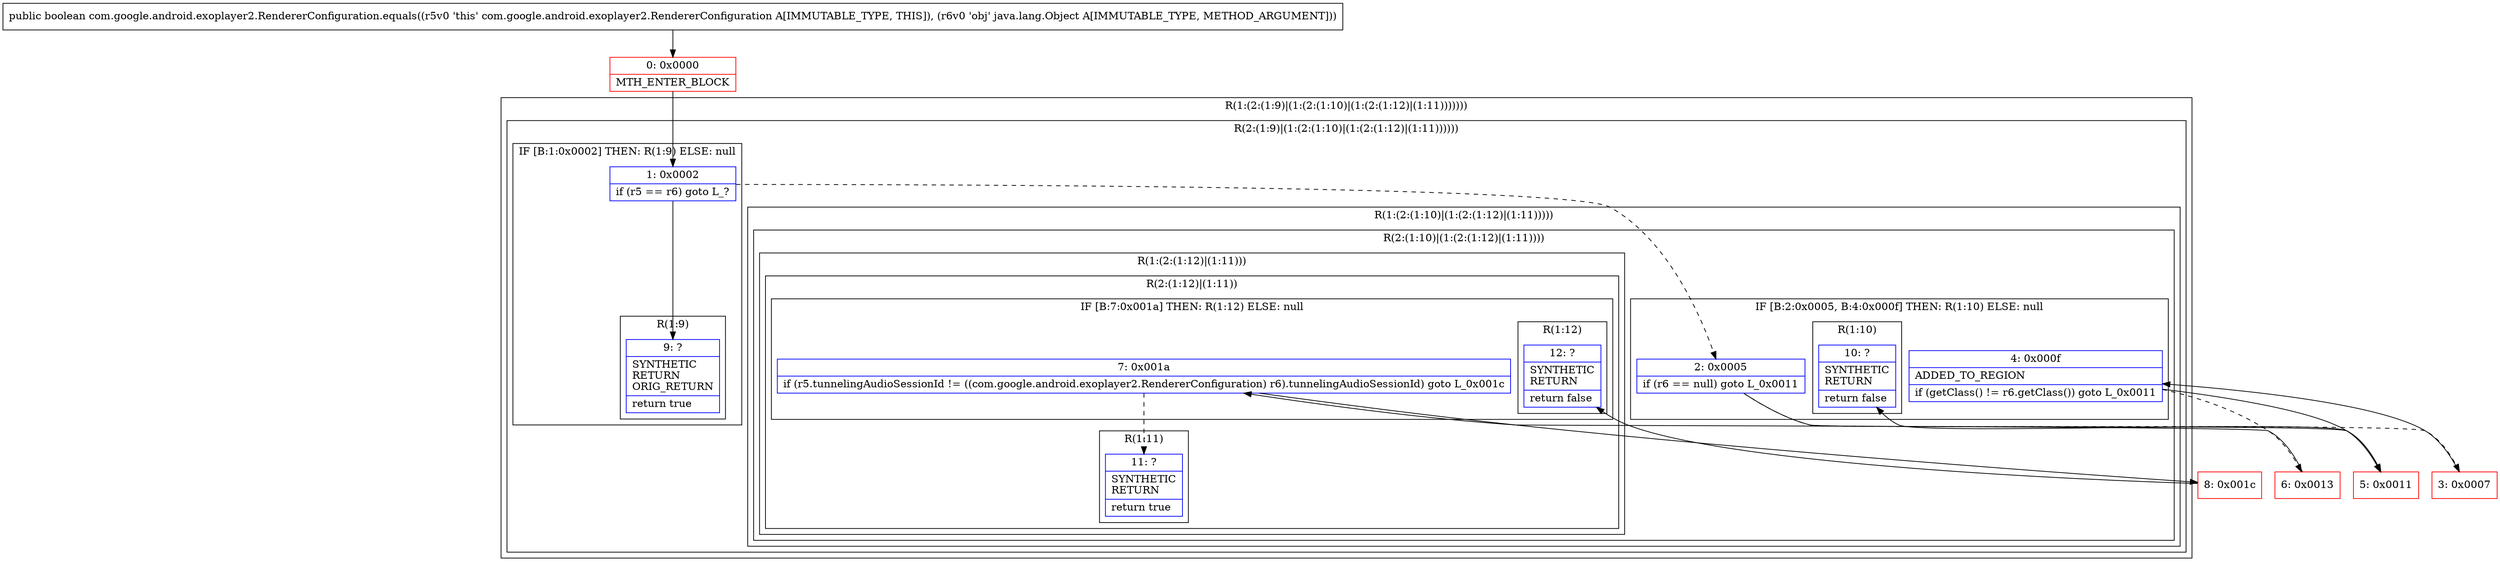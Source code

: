 digraph "CFG forcom.google.android.exoplayer2.RendererConfiguration.equals(Ljava\/lang\/Object;)Z" {
subgraph cluster_Region_1309096216 {
label = "R(1:(2:(1:9)|(1:(2:(1:10)|(1:(2:(1:12)|(1:11)))))))";
node [shape=record,color=blue];
subgraph cluster_Region_540933012 {
label = "R(2:(1:9)|(1:(2:(1:10)|(1:(2:(1:12)|(1:11))))))";
node [shape=record,color=blue];
subgraph cluster_IfRegion_965901814 {
label = "IF [B:1:0x0002] THEN: R(1:9) ELSE: null";
node [shape=record,color=blue];
Node_1 [shape=record,label="{1\:\ 0x0002|if (r5 == r6) goto L_?\l}"];
subgraph cluster_Region_565291186 {
label = "R(1:9)";
node [shape=record,color=blue];
Node_9 [shape=record,label="{9\:\ ?|SYNTHETIC\lRETURN\lORIG_RETURN\l|return true\l}"];
}
}
subgraph cluster_Region_1451858533 {
label = "R(1:(2:(1:10)|(1:(2:(1:12)|(1:11)))))";
node [shape=record,color=blue];
subgraph cluster_Region_422001275 {
label = "R(2:(1:10)|(1:(2:(1:12)|(1:11))))";
node [shape=record,color=blue];
subgraph cluster_IfRegion_863017316 {
label = "IF [B:2:0x0005, B:4:0x000f] THEN: R(1:10) ELSE: null";
node [shape=record,color=blue];
Node_2 [shape=record,label="{2\:\ 0x0005|if (r6 == null) goto L_0x0011\l}"];
Node_4 [shape=record,label="{4\:\ 0x000f|ADDED_TO_REGION\l|if (getClass() != r6.getClass()) goto L_0x0011\l}"];
subgraph cluster_Region_522732416 {
label = "R(1:10)";
node [shape=record,color=blue];
Node_10 [shape=record,label="{10\:\ ?|SYNTHETIC\lRETURN\l|return false\l}"];
}
}
subgraph cluster_Region_99133618 {
label = "R(1:(2:(1:12)|(1:11)))";
node [shape=record,color=blue];
subgraph cluster_Region_633122454 {
label = "R(2:(1:12)|(1:11))";
node [shape=record,color=blue];
subgraph cluster_IfRegion_305178876 {
label = "IF [B:7:0x001a] THEN: R(1:12) ELSE: null";
node [shape=record,color=blue];
Node_7 [shape=record,label="{7\:\ 0x001a|if (r5.tunnelingAudioSessionId != ((com.google.android.exoplayer2.RendererConfiguration) r6).tunnelingAudioSessionId) goto L_0x001c\l}"];
subgraph cluster_Region_1331289465 {
label = "R(1:12)";
node [shape=record,color=blue];
Node_12 [shape=record,label="{12\:\ ?|SYNTHETIC\lRETURN\l|return false\l}"];
}
}
subgraph cluster_Region_255082776 {
label = "R(1:11)";
node [shape=record,color=blue];
Node_11 [shape=record,label="{11\:\ ?|SYNTHETIC\lRETURN\l|return true\l}"];
}
}
}
}
}
}
}
Node_0 [shape=record,color=red,label="{0\:\ 0x0000|MTH_ENTER_BLOCK\l}"];
Node_3 [shape=record,color=red,label="{3\:\ 0x0007}"];
Node_5 [shape=record,color=red,label="{5\:\ 0x0011}"];
Node_6 [shape=record,color=red,label="{6\:\ 0x0013}"];
Node_8 [shape=record,color=red,label="{8\:\ 0x001c}"];
MethodNode[shape=record,label="{public boolean com.google.android.exoplayer2.RendererConfiguration.equals((r5v0 'this' com.google.android.exoplayer2.RendererConfiguration A[IMMUTABLE_TYPE, THIS]), (r6v0 'obj' java.lang.Object A[IMMUTABLE_TYPE, METHOD_ARGUMENT])) }"];
MethodNode -> Node_0;
Node_1 -> Node_2[style=dashed];
Node_1 -> Node_9;
Node_2 -> Node_3[style=dashed];
Node_2 -> Node_5;
Node_4 -> Node_5;
Node_4 -> Node_6[style=dashed];
Node_7 -> Node_8;
Node_7 -> Node_11[style=dashed];
Node_0 -> Node_1;
Node_3 -> Node_4;
Node_5 -> Node_10;
Node_6 -> Node_7;
Node_8 -> Node_12;
}

